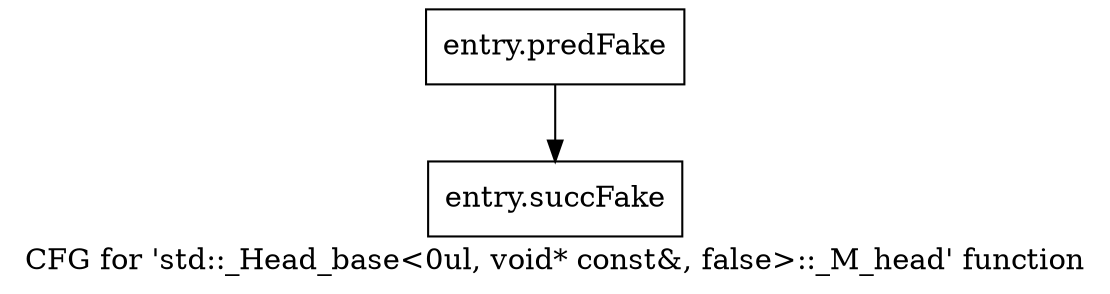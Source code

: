digraph "CFG for 'std::_Head_base\<0ul, void* const&, false\>::_M_head' function" {
	label="CFG for 'std::_Head_base\<0ul, void* const&, false\>::_M_head' function";

	Node0x4355b60 [shape=record,filename="",linenumber="",label="{entry.predFake}"];
	Node0x4355b60 -> Node0x44253b0[ callList="" memoryops="" filename="/tools/Xilinx/Vitis_HLS/2022.1/tps/lnx64/gcc-8.3.0/lib/gcc/x86_64-pc-linux-gnu/8.3.0/../../../../include/c++/8.3.0/tuple" execusionnum="12"];
	Node0x44253b0 [shape=record,filename="/tools/Xilinx/Vitis_HLS/2022.1/tps/lnx64/gcc-8.3.0/lib/gcc/x86_64-pc-linux-gnu/8.3.0/../../../../include/c++/8.3.0/tuple",linenumber="160",label="{entry.succFake}"];
}
